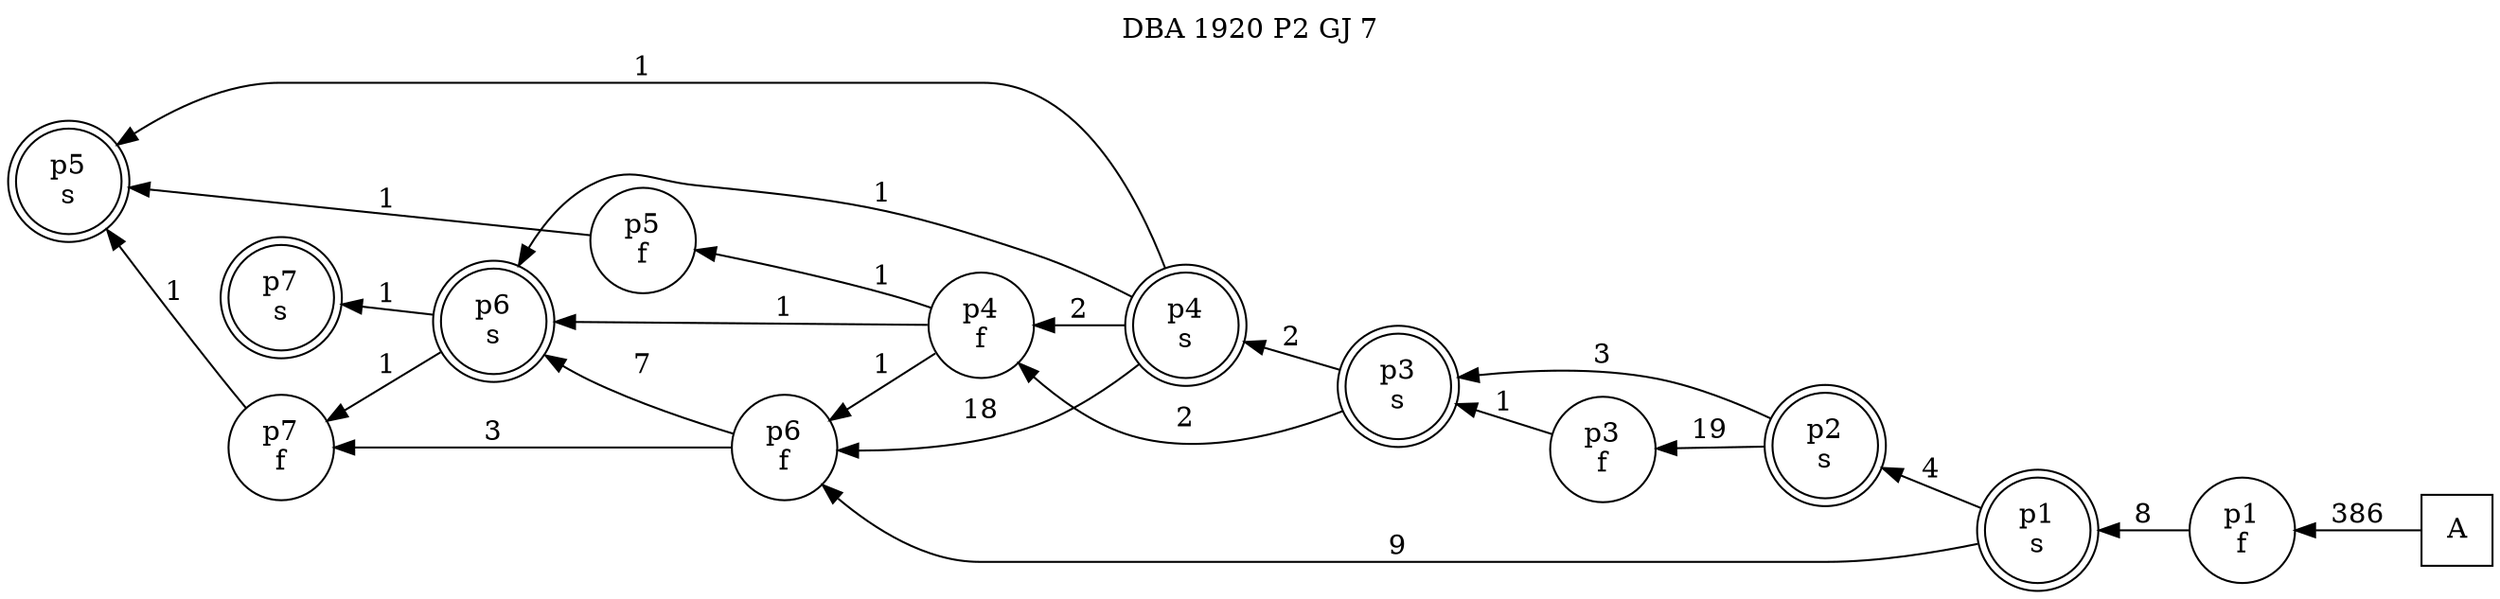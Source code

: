 digraph DBA_1920_P2_GJ_7_GOOD {
labelloc="tl"
label= " DBA 1920 P2 GJ 7 "
rankdir="RL";
"A" [shape="square" label="A"]
"p1_f" [shape="circle" label="p1
f"]
"p1_s" [shape="doublecircle" label="p1
s"]
"p2_s" [shape="doublecircle" label="p2
s"]
"p3_f" [shape="circle" label="p3
f"]
"p3_s" [shape="doublecircle" label="p3
s"]
"p4_s" [shape="doublecircle" label="p4
s"]
"p5_s" [shape="doublecircle" label="p5
s"]
"p6_f" [shape="circle" label="p6
f"]
"p6_s" [shape="doublecircle" label="p6
s"]
"p7_f" [shape="circle" label="p7
f"]
"p4_f" [shape="circle" label="p4
f"]
"p5_f" [shape="circle" label="p5
f"]
"p7_s" [shape="doublecircle" label="p7
s"]
"A" -> "p1_f" [ label=386]
"p1_f" -> "p1_s" [ label=8]
"p1_s" -> "p2_s" [ label=4]
"p1_s" -> "p6_f" [ label=9]
"p2_s" -> "p3_f" [ label=19]
"p2_s" -> "p3_s" [ label=3]
"p3_f" -> "p3_s" [ label=1]
"p3_s" -> "p4_s" [ label=2]
"p3_s" -> "p4_f" [ label=2]
"p4_s" -> "p5_s" [ label=1]
"p4_s" -> "p6_f" [ label=18]
"p4_s" -> "p6_s" [ label=1]
"p4_s" -> "p4_f" [ label=2]
"p6_f" -> "p6_s" [ label=7]
"p6_f" -> "p7_f" [ label=3]
"p6_s" -> "p7_f" [ label=1]
"p6_s" -> "p7_s" [ label=1]
"p7_f" -> "p5_s" [ label=1]
"p4_f" -> "p6_f" [ label=1]
"p4_f" -> "p6_s" [ label=1]
"p4_f" -> "p5_f" [ label=1]
"p5_f" -> "p5_s" [ label=1]
}
